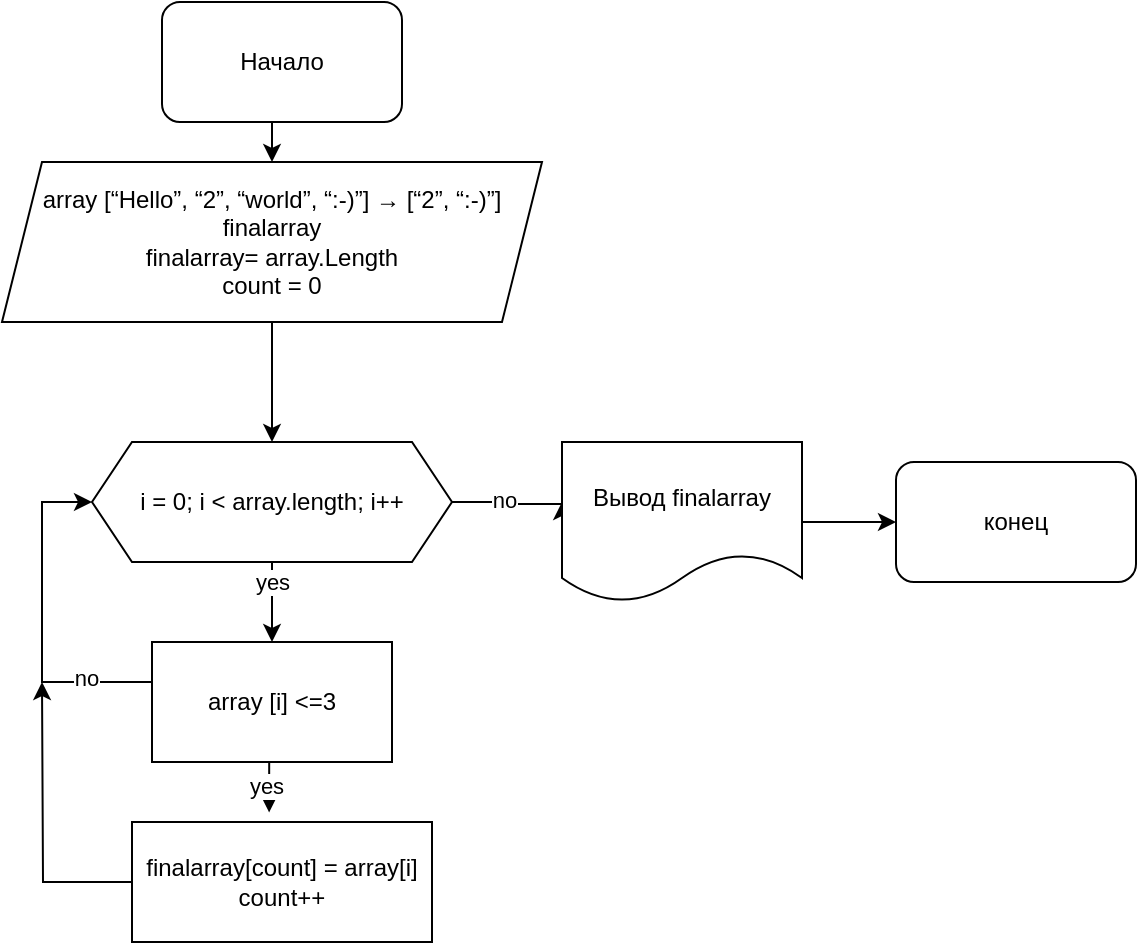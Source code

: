 <mxfile version="22.0.4" type="onedrive">
  <diagram name="Страница — 1" id="8hqsJ3OZUgu5bcvz3q-X">
    <mxGraphModel dx="1048" dy="525" grid="1" gridSize="10" guides="1" tooltips="1" connect="1" arrows="1" fold="1" page="1" pageScale="1" pageWidth="827" pageHeight="1169" math="0" shadow="0">
      <root>
        <mxCell id="0" />
        <mxCell id="1" parent="0" />
        <mxCell id="fmJcklNFJKNYnh-9a1Ew-8" style="edgeStyle=orthogonalEdgeStyle;rounded=0;orthogonalLoop=1;jettySize=auto;html=1;exitX=0.5;exitY=1;exitDx=0;exitDy=0;entryX=0.5;entryY=0;entryDx=0;entryDy=0;" edge="1" parent="1" source="fmJcklNFJKNYnh-9a1Ew-1" target="fmJcklNFJKNYnh-9a1Ew-2">
          <mxGeometry relative="1" as="geometry" />
        </mxCell>
        <mxCell id="fmJcklNFJKNYnh-9a1Ew-1" value="Начало" style="rounded=1;whiteSpace=wrap;html=1;" vertex="1" parent="1">
          <mxGeometry x="340" width="120" height="60" as="geometry" />
        </mxCell>
        <mxCell id="fmJcklNFJKNYnh-9a1Ew-7" style="edgeStyle=orthogonalEdgeStyle;rounded=0;orthogonalLoop=1;jettySize=auto;html=1;exitX=0.5;exitY=1;exitDx=0;exitDy=0;entryX=0.5;entryY=0;entryDx=0;entryDy=0;" edge="1" parent="1" source="fmJcklNFJKNYnh-9a1Ew-2" target="fmJcklNFJKNYnh-9a1Ew-4">
          <mxGeometry relative="1" as="geometry" />
        </mxCell>
        <mxCell id="fmJcklNFJKNYnh-9a1Ew-2" value="array [“Hello”, “2”, “world”, “:-)”] → [“2”, “:-)”]&lt;br&gt;finalarray &lt;br&gt;finalarray= array.Length&lt;br&gt;count = 0" style="shape=parallelogram;perimeter=parallelogramPerimeter;whiteSpace=wrap;html=1;fixedSize=1;" vertex="1" parent="1">
          <mxGeometry x="260" y="80" width="270" height="80" as="geometry" />
        </mxCell>
        <mxCell id="fmJcklNFJKNYnh-9a1Ew-6" style="edgeStyle=orthogonalEdgeStyle;rounded=0;orthogonalLoop=1;jettySize=auto;html=1;exitX=0.5;exitY=1;exitDx=0;exitDy=0;" edge="1" parent="1" source="fmJcklNFJKNYnh-9a1Ew-4" target="fmJcklNFJKNYnh-9a1Ew-5">
          <mxGeometry relative="1" as="geometry" />
        </mxCell>
        <mxCell id="fmJcklNFJKNYnh-9a1Ew-9" value="yes" style="edgeLabel;html=1;align=center;verticalAlign=middle;resizable=0;points=[];" vertex="1" connectable="0" parent="fmJcklNFJKNYnh-9a1Ew-6">
          <mxGeometry x="-0.5" relative="1" as="geometry">
            <mxPoint as="offset" />
          </mxGeometry>
        </mxCell>
        <mxCell id="fmJcklNFJKNYnh-9a1Ew-16" style="edgeStyle=orthogonalEdgeStyle;rounded=0;orthogonalLoop=1;jettySize=auto;html=1;exitX=1;exitY=0.5;exitDx=0;exitDy=0;" edge="1" parent="1" source="fmJcklNFJKNYnh-9a1Ew-4">
          <mxGeometry relative="1" as="geometry">
            <mxPoint x="540" y="250" as="targetPoint" />
            <Array as="points">
              <mxPoint x="513" y="250" />
              <mxPoint x="513" y="251" />
            </Array>
          </mxGeometry>
        </mxCell>
        <mxCell id="fmJcklNFJKNYnh-9a1Ew-17" value="no" style="edgeLabel;html=1;align=center;verticalAlign=middle;resizable=0;points=[];" vertex="1" connectable="0" parent="fmJcklNFJKNYnh-9a1Ew-16">
          <mxGeometry x="-0.099" y="1" relative="1" as="geometry">
            <mxPoint as="offset" />
          </mxGeometry>
        </mxCell>
        <mxCell id="fmJcklNFJKNYnh-9a1Ew-4" value="i = 0; i &amp;lt; array.length; i++" style="shape=hexagon;perimeter=hexagonPerimeter2;whiteSpace=wrap;html=1;fixedSize=1;" vertex="1" parent="1">
          <mxGeometry x="305" y="220" width="180" height="60" as="geometry" />
        </mxCell>
        <mxCell id="fmJcklNFJKNYnh-9a1Ew-13" style="edgeStyle=orthogonalEdgeStyle;rounded=0;orthogonalLoop=1;jettySize=auto;html=1;entryX=0;entryY=0.5;entryDx=0;entryDy=0;" edge="1" parent="1" source="fmJcklNFJKNYnh-9a1Ew-5" target="fmJcklNFJKNYnh-9a1Ew-4">
          <mxGeometry relative="1" as="geometry">
            <mxPoint x="240" y="250" as="targetPoint" />
            <Array as="points">
              <mxPoint x="280" y="340" />
              <mxPoint x="280" y="250" />
            </Array>
          </mxGeometry>
        </mxCell>
        <mxCell id="fmJcklNFJKNYnh-9a1Ew-14" value="no" style="edgeLabel;html=1;align=center;verticalAlign=middle;resizable=0;points=[];" vertex="1" connectable="0" parent="fmJcklNFJKNYnh-9a1Ew-13">
          <mxGeometry x="-0.613" y="-2" relative="1" as="geometry">
            <mxPoint as="offset" />
          </mxGeometry>
        </mxCell>
        <mxCell id="fmJcklNFJKNYnh-9a1Ew-5" value="array [i] &amp;lt;=3" style="rounded=0;whiteSpace=wrap;html=1;" vertex="1" parent="1">
          <mxGeometry x="335" y="320" width="120" height="60" as="geometry" />
        </mxCell>
        <mxCell id="fmJcklNFJKNYnh-9a1Ew-15" style="edgeStyle=orthogonalEdgeStyle;rounded=0;orthogonalLoop=1;jettySize=auto;html=1;exitX=0;exitY=0.5;exitDx=0;exitDy=0;" edge="1" parent="1" source="fmJcklNFJKNYnh-9a1Ew-10">
          <mxGeometry relative="1" as="geometry">
            <mxPoint x="280" y="340" as="targetPoint" />
          </mxGeometry>
        </mxCell>
        <mxCell id="fmJcklNFJKNYnh-9a1Ew-10" value="finalarray[count] = array[i]&lt;br&gt;count++" style="rounded=0;whiteSpace=wrap;html=1;" vertex="1" parent="1">
          <mxGeometry x="325" y="410" width="150" height="60" as="geometry" />
        </mxCell>
        <mxCell id="fmJcklNFJKNYnh-9a1Ew-11" style="edgeStyle=orthogonalEdgeStyle;rounded=0;orthogonalLoop=1;jettySize=auto;html=1;exitX=0.5;exitY=1;exitDx=0;exitDy=0;entryX=0.457;entryY=-0.08;entryDx=0;entryDy=0;entryPerimeter=0;" edge="1" parent="1" source="fmJcklNFJKNYnh-9a1Ew-5" target="fmJcklNFJKNYnh-9a1Ew-10">
          <mxGeometry relative="1" as="geometry" />
        </mxCell>
        <mxCell id="fmJcklNFJKNYnh-9a1Ew-12" value="yes" style="edgeLabel;html=1;align=center;verticalAlign=middle;resizable=0;points=[];" vertex="1" connectable="0" parent="fmJcklNFJKNYnh-9a1Ew-11">
          <mxGeometry x="0.008" y="-2" relative="1" as="geometry">
            <mxPoint as="offset" />
          </mxGeometry>
        </mxCell>
        <mxCell id="fmJcklNFJKNYnh-9a1Ew-22" style="edgeStyle=orthogonalEdgeStyle;rounded=0;orthogonalLoop=1;jettySize=auto;html=1;entryX=0;entryY=0.5;entryDx=0;entryDy=0;" edge="1" parent="1" source="fmJcklNFJKNYnh-9a1Ew-18" target="fmJcklNFJKNYnh-9a1Ew-21">
          <mxGeometry relative="1" as="geometry" />
        </mxCell>
        <mxCell id="fmJcklNFJKNYnh-9a1Ew-18" value="Вывод finalarray" style="shape=document;whiteSpace=wrap;html=1;boundedLbl=1;" vertex="1" parent="1">
          <mxGeometry x="540" y="220" width="120" height="80" as="geometry" />
        </mxCell>
        <mxCell id="fmJcklNFJKNYnh-9a1Ew-21" value="конец" style="rounded=1;whiteSpace=wrap;html=1;" vertex="1" parent="1">
          <mxGeometry x="707" y="230" width="120" height="60" as="geometry" />
        </mxCell>
      </root>
    </mxGraphModel>
  </diagram>
</mxfile>
